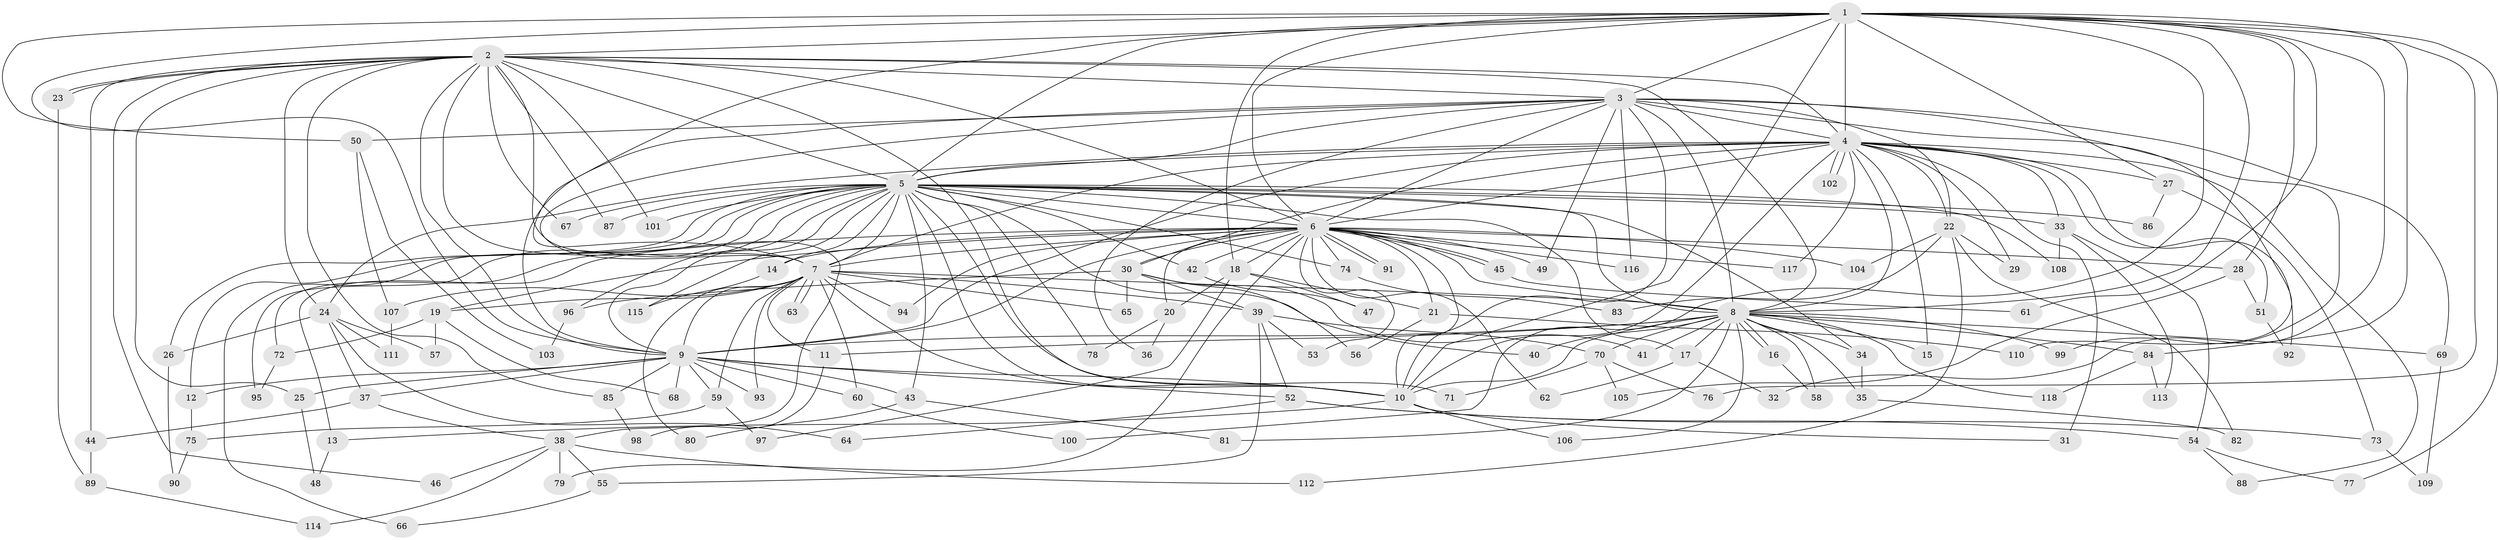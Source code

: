 // Generated by graph-tools (version 1.1) at 2025/13/03/09/25 04:13:56]
// undirected, 118 vertices, 261 edges
graph export_dot {
graph [start="1"]
  node [color=gray90,style=filled];
  1;
  2;
  3;
  4;
  5;
  6;
  7;
  8;
  9;
  10;
  11;
  12;
  13;
  14;
  15;
  16;
  17;
  18;
  19;
  20;
  21;
  22;
  23;
  24;
  25;
  26;
  27;
  28;
  29;
  30;
  31;
  32;
  33;
  34;
  35;
  36;
  37;
  38;
  39;
  40;
  41;
  42;
  43;
  44;
  45;
  46;
  47;
  48;
  49;
  50;
  51;
  52;
  53;
  54;
  55;
  56;
  57;
  58;
  59;
  60;
  61;
  62;
  63;
  64;
  65;
  66;
  67;
  68;
  69;
  70;
  71;
  72;
  73;
  74;
  75;
  76;
  77;
  78;
  79;
  80;
  81;
  82;
  83;
  84;
  85;
  86;
  87;
  88;
  89;
  90;
  91;
  92;
  93;
  94;
  95;
  96;
  97;
  98;
  99;
  100;
  101;
  102;
  103;
  104;
  105;
  106;
  107;
  108;
  109;
  110;
  111;
  112;
  113;
  114;
  115;
  116;
  117;
  118;
  1 -- 2;
  1 -- 3;
  1 -- 4;
  1 -- 5;
  1 -- 6;
  1 -- 7;
  1 -- 8;
  1 -- 9;
  1 -- 10;
  1 -- 18;
  1 -- 27;
  1 -- 28;
  1 -- 32;
  1 -- 50;
  1 -- 61;
  1 -- 76;
  1 -- 77;
  1 -- 84;
  1 -- 100;
  2 -- 3;
  2 -- 4;
  2 -- 5;
  2 -- 6;
  2 -- 7;
  2 -- 8;
  2 -- 9;
  2 -- 10;
  2 -- 23;
  2 -- 23;
  2 -- 24;
  2 -- 25;
  2 -- 38;
  2 -- 44;
  2 -- 46;
  2 -- 67;
  2 -- 85;
  2 -- 87;
  2 -- 101;
  3 -- 4;
  3 -- 5;
  3 -- 6;
  3 -- 7;
  3 -- 8;
  3 -- 9;
  3 -- 10;
  3 -- 22;
  3 -- 36;
  3 -- 49;
  3 -- 50;
  3 -- 69;
  3 -- 99;
  3 -- 110;
  3 -- 116;
  4 -- 5;
  4 -- 6;
  4 -- 7;
  4 -- 8;
  4 -- 9;
  4 -- 10;
  4 -- 15;
  4 -- 22;
  4 -- 24;
  4 -- 27;
  4 -- 29;
  4 -- 30;
  4 -- 31;
  4 -- 33;
  4 -- 51;
  4 -- 88;
  4 -- 92;
  4 -- 102;
  4 -- 102;
  4 -- 117;
  5 -- 6;
  5 -- 7;
  5 -- 8;
  5 -- 9;
  5 -- 10;
  5 -- 12;
  5 -- 14;
  5 -- 17;
  5 -- 26;
  5 -- 33;
  5 -- 34;
  5 -- 40;
  5 -- 42;
  5 -- 43;
  5 -- 66;
  5 -- 67;
  5 -- 71;
  5 -- 72;
  5 -- 74;
  5 -- 78;
  5 -- 86;
  5 -- 87;
  5 -- 95;
  5 -- 96;
  5 -- 101;
  5 -- 108;
  5 -- 115;
  6 -- 7;
  6 -- 8;
  6 -- 9;
  6 -- 10;
  6 -- 13;
  6 -- 14;
  6 -- 18;
  6 -- 19;
  6 -- 20;
  6 -- 21;
  6 -- 28;
  6 -- 30;
  6 -- 42;
  6 -- 45;
  6 -- 45;
  6 -- 49;
  6 -- 53;
  6 -- 62;
  6 -- 74;
  6 -- 79;
  6 -- 91;
  6 -- 91;
  6 -- 94;
  6 -- 104;
  6 -- 116;
  6 -- 117;
  7 -- 8;
  7 -- 9;
  7 -- 10;
  7 -- 11;
  7 -- 19;
  7 -- 39;
  7 -- 59;
  7 -- 60;
  7 -- 63;
  7 -- 63;
  7 -- 65;
  7 -- 80;
  7 -- 93;
  7 -- 94;
  7 -- 107;
  8 -- 9;
  8 -- 10;
  8 -- 11;
  8 -- 15;
  8 -- 16;
  8 -- 16;
  8 -- 17;
  8 -- 34;
  8 -- 35;
  8 -- 40;
  8 -- 41;
  8 -- 58;
  8 -- 69;
  8 -- 70;
  8 -- 81;
  8 -- 84;
  8 -- 99;
  8 -- 106;
  8 -- 118;
  9 -- 10;
  9 -- 12;
  9 -- 25;
  9 -- 37;
  9 -- 43;
  9 -- 52;
  9 -- 59;
  9 -- 60;
  9 -- 68;
  9 -- 85;
  9 -- 93;
  10 -- 13;
  10 -- 31;
  10 -- 106;
  11 -- 98;
  12 -- 75;
  13 -- 48;
  14 -- 115;
  16 -- 58;
  17 -- 32;
  17 -- 62;
  18 -- 20;
  18 -- 21;
  18 -- 47;
  18 -- 97;
  19 -- 57;
  19 -- 68;
  19 -- 72;
  20 -- 36;
  20 -- 78;
  21 -- 56;
  21 -- 110;
  22 -- 29;
  22 -- 82;
  22 -- 83;
  22 -- 104;
  22 -- 112;
  23 -- 89;
  24 -- 26;
  24 -- 37;
  24 -- 57;
  24 -- 64;
  24 -- 111;
  25 -- 48;
  26 -- 90;
  27 -- 73;
  27 -- 86;
  28 -- 51;
  28 -- 105;
  30 -- 39;
  30 -- 41;
  30 -- 56;
  30 -- 65;
  30 -- 96;
  33 -- 54;
  33 -- 108;
  33 -- 113;
  34 -- 35;
  35 -- 82;
  37 -- 38;
  37 -- 44;
  38 -- 46;
  38 -- 55;
  38 -- 79;
  38 -- 112;
  38 -- 114;
  39 -- 52;
  39 -- 53;
  39 -- 55;
  39 -- 70;
  42 -- 47;
  43 -- 80;
  43 -- 81;
  44 -- 89;
  45 -- 61;
  50 -- 103;
  50 -- 107;
  51 -- 92;
  52 -- 54;
  52 -- 64;
  52 -- 73;
  54 -- 77;
  54 -- 88;
  55 -- 66;
  59 -- 75;
  59 -- 97;
  60 -- 100;
  69 -- 109;
  70 -- 71;
  70 -- 76;
  70 -- 105;
  72 -- 95;
  73 -- 109;
  74 -- 83;
  75 -- 90;
  84 -- 113;
  84 -- 118;
  85 -- 98;
  89 -- 114;
  96 -- 103;
  107 -- 111;
}
